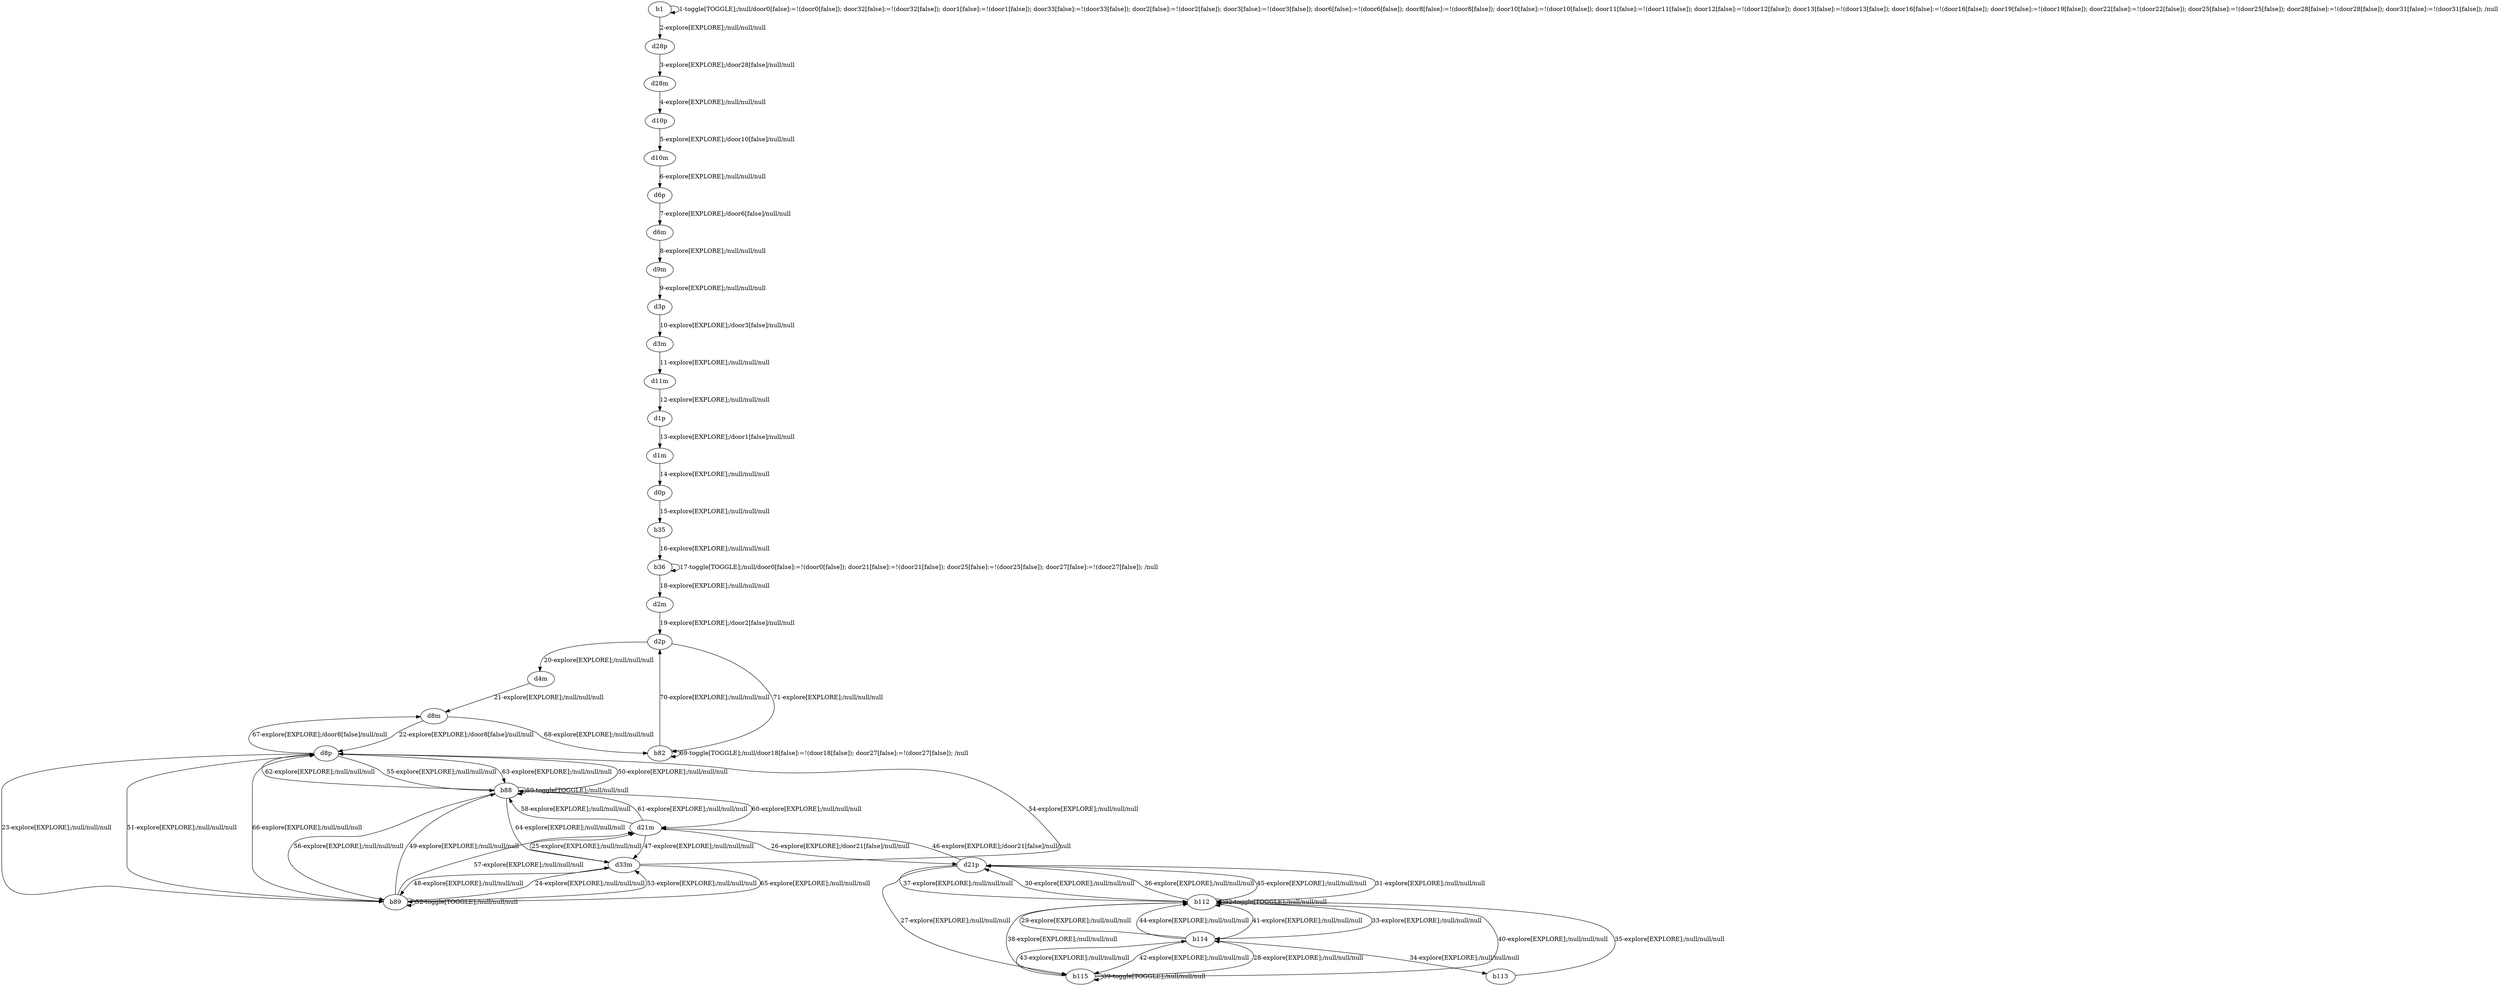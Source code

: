# Total number of goals covered by this test: 7
# b112 --> b112
# b88 --> b89
# b88 --> d33m
# d21m --> b88
# b88 --> b88
# b114 --> b113
# d8p --> b88

digraph g {
"b1" -> "b1" [label = "1-toggle[TOGGLE];/null/door0[false]:=!(door0[false]); door32[false]:=!(door32[false]); door1[false]:=!(door1[false]); door33[false]:=!(door33[false]); door2[false]:=!(door2[false]); door3[false]:=!(door3[false]); door6[false]:=!(door6[false]); door8[false]:=!(door8[false]); door10[false]:=!(door10[false]); door11[false]:=!(door11[false]); door12[false]:=!(door12[false]); door13[false]:=!(door13[false]); door16[false]:=!(door16[false]); door19[false]:=!(door19[false]); door22[false]:=!(door22[false]); door25[false]:=!(door25[false]); door28[false]:=!(door28[false]); door31[false]:=!(door31[false]); /null"];
"b1" -> "d28p" [label = "2-explore[EXPLORE];/null/null/null"];
"d28p" -> "d28m" [label = "3-explore[EXPLORE];/door28[false]/null/null"];
"d28m" -> "d10p" [label = "4-explore[EXPLORE];/null/null/null"];
"d10p" -> "d10m" [label = "5-explore[EXPLORE];/door10[false]/null/null"];
"d10m" -> "d6p" [label = "6-explore[EXPLORE];/null/null/null"];
"d6p" -> "d6m" [label = "7-explore[EXPLORE];/door6[false]/null/null"];
"d6m" -> "d9m" [label = "8-explore[EXPLORE];/null/null/null"];
"d9m" -> "d3p" [label = "9-explore[EXPLORE];/null/null/null"];
"d3p" -> "d3m" [label = "10-explore[EXPLORE];/door3[false]/null/null"];
"d3m" -> "d11m" [label = "11-explore[EXPLORE];/null/null/null"];
"d11m" -> "d1p" [label = "12-explore[EXPLORE];/null/null/null"];
"d1p" -> "d1m" [label = "13-explore[EXPLORE];/door1[false]/null/null"];
"d1m" -> "d0p" [label = "14-explore[EXPLORE];/null/null/null"];
"d0p" -> "b35" [label = "15-explore[EXPLORE];/null/null/null"];
"b35" -> "b36" [label = "16-explore[EXPLORE];/null/null/null"];
"b36" -> "b36" [label = "17-toggle[TOGGLE];/null/door0[false]:=!(door0[false]); door21[false]:=!(door21[false]); door25[false]:=!(door25[false]); door27[false]:=!(door27[false]); /null"];
"b36" -> "d2m" [label = "18-explore[EXPLORE];/null/null/null"];
"d2m" -> "d2p" [label = "19-explore[EXPLORE];/door2[false]/null/null"];
"d2p" -> "d4m" [label = "20-explore[EXPLORE];/null/null/null"];
"d4m" -> "d8m" [label = "21-explore[EXPLORE];/null/null/null"];
"d8m" -> "d8p" [label = "22-explore[EXPLORE];/door8[false]/null/null"];
"d8p" -> "b89" [label = "23-explore[EXPLORE];/null/null/null"];
"b89" -> "d33m" [label = "24-explore[EXPLORE];/null/null/null"];
"d33m" -> "d21m" [label = "25-explore[EXPLORE];/null/null/null"];
"d21m" -> "d21p" [label = "26-explore[EXPLORE];/door21[false]/null/null"];
"d21p" -> "b115" [label = "27-explore[EXPLORE];/null/null/null"];
"b115" -> "b114" [label = "28-explore[EXPLORE];/null/null/null"];
"b114" -> "b112" [label = "29-explore[EXPLORE];/null/null/null"];
"b112" -> "d21p" [label = "30-explore[EXPLORE];/null/null/null"];
"d21p" -> "b112" [label = "31-explore[EXPLORE];/null/null/null"];
"b112" -> "b112" [label = "32-toggle[TOGGLE];/null/null/null"];
"b112" -> "b114" [label = "33-explore[EXPLORE];/null/null/null"];
"b114" -> "b113" [label = "34-explore[EXPLORE];/null/null/null"];
"b113" -> "b112" [label = "35-explore[EXPLORE];/null/null/null"];
"b112" -> "d21p" [label = "36-explore[EXPLORE];/null/null/null"];
"d21p" -> "b112" [label = "37-explore[EXPLORE];/null/null/null"];
"b112" -> "b115" [label = "38-explore[EXPLORE];/null/null/null"];
"b115" -> "b115" [label = "39-toggle[TOGGLE];/null/null/null"];
"b115" -> "b112" [label = "40-explore[EXPLORE];/null/null/null"];
"b112" -> "b114" [label = "41-explore[EXPLORE];/null/null/null"];
"b114" -> "b115" [label = "42-explore[EXPLORE];/null/null/null"];
"b115" -> "b114" [label = "43-explore[EXPLORE];/null/null/null"];
"b114" -> "b112" [label = "44-explore[EXPLORE];/null/null/null"];
"b112" -> "d21p" [label = "45-explore[EXPLORE];/null/null/null"];
"d21p" -> "d21m" [label = "46-explore[EXPLORE];/door21[false]/null/null"];
"d21m" -> "d33m" [label = "47-explore[EXPLORE];/null/null/null"];
"d33m" -> "b89" [label = "48-explore[EXPLORE];/null/null/null"];
"b89" -> "b88" [label = "49-explore[EXPLORE];/null/null/null"];
"b88" -> "d8p" [label = "50-explore[EXPLORE];/null/null/null"];
"d8p" -> "b89" [label = "51-explore[EXPLORE];/null/null/null"];
"b89" -> "b89" [label = "52-toggle[TOGGLE];/null/null/null"];
"b89" -> "d33m" [label = "53-explore[EXPLORE];/null/null/null"];
"d33m" -> "d8p" [label = "54-explore[EXPLORE];/null/null/null"];
"d8p" -> "b88" [label = "55-explore[EXPLORE];/null/null/null"];
"b88" -> "b89" [label = "56-explore[EXPLORE];/null/null/null"];
"b89" -> "d21m" [label = "57-explore[EXPLORE];/null/null/null"];
"d21m" -> "b88" [label = "58-explore[EXPLORE];/null/null/null"];
"b88" -> "b88" [label = "59-toggle[TOGGLE];/null/null/null"];
"b88" -> "d21m" [label = "60-explore[EXPLORE];/null/null/null"];
"d21m" -> "b88" [label = "61-explore[EXPLORE];/null/null/null"];
"b88" -> "d8p" [label = "62-explore[EXPLORE];/null/null/null"];
"d8p" -> "b88" [label = "63-explore[EXPLORE];/null/null/null"];
"b88" -> "d33m" [label = "64-explore[EXPLORE];/null/null/null"];
"d33m" -> "b89" [label = "65-explore[EXPLORE];/null/null/null"];
"b89" -> "d8p" [label = "66-explore[EXPLORE];/null/null/null"];
"d8p" -> "d8m" [label = "67-explore[EXPLORE];/door8[false]/null/null"];
"d8m" -> "b82" [label = "68-explore[EXPLORE];/null/null/null"];
"b82" -> "b82" [label = "69-toggle[TOGGLE];/null/door18[false]:=!(door18[false]); door27[false]:=!(door27[false]); /null"];
"b82" -> "d2p" [label = "70-explore[EXPLORE];/null/null/null"];
"d2p" -> "b82" [label = "71-explore[EXPLORE];/null/null/null"];
}